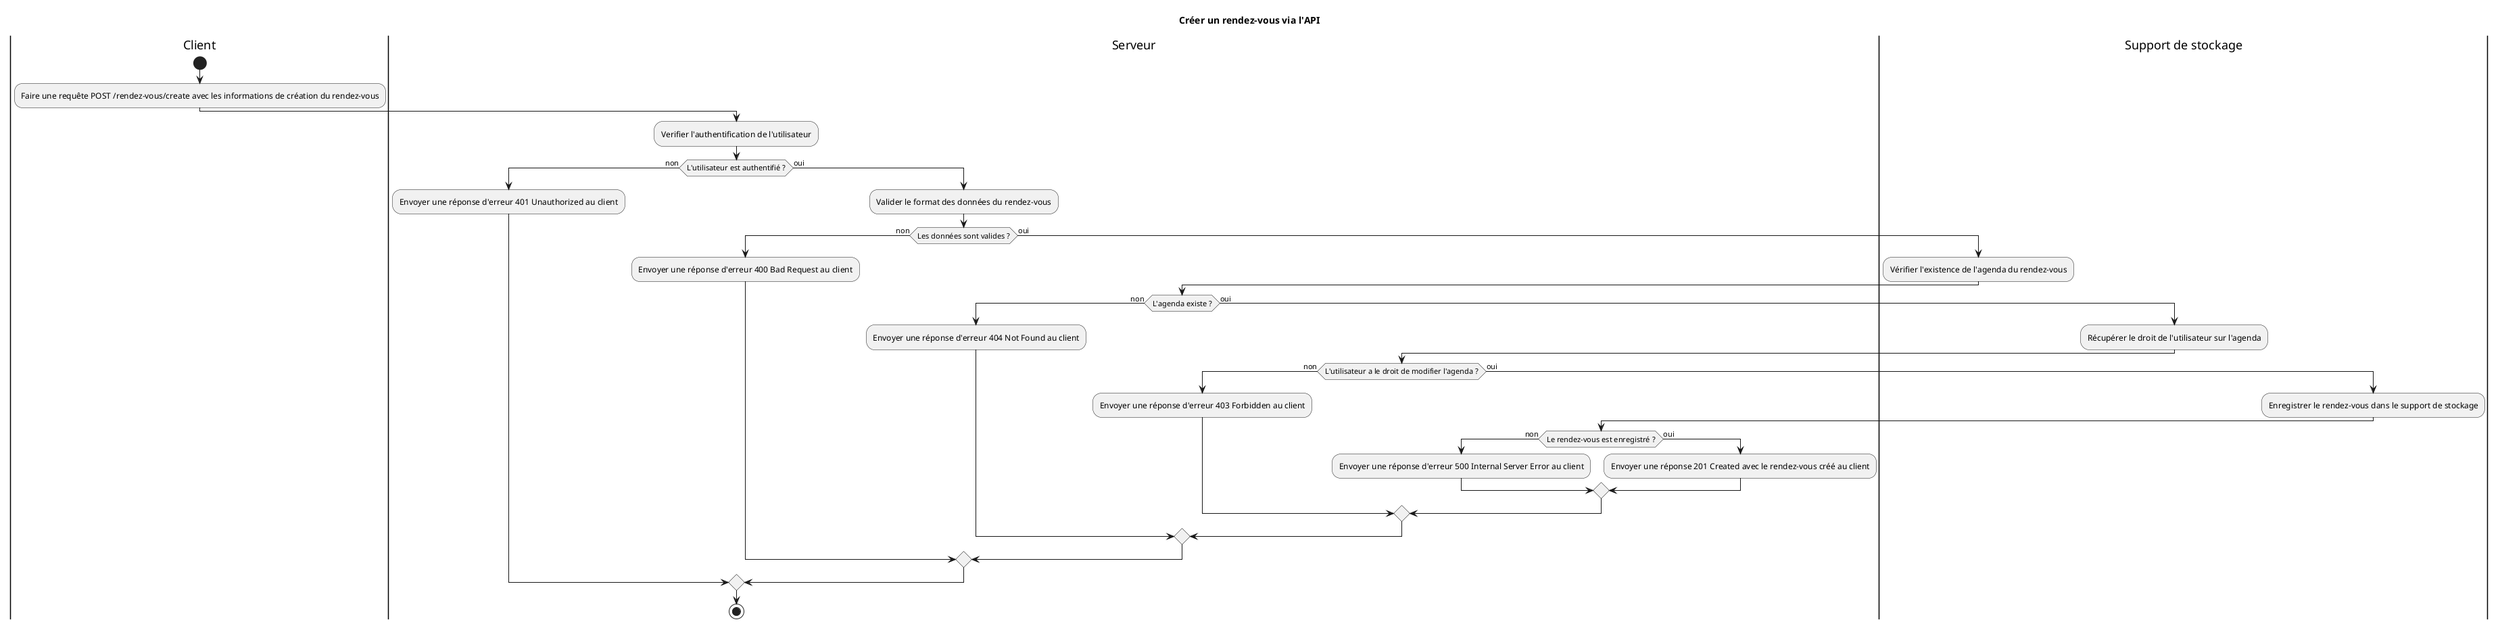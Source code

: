 @startuml Diagramme d'activité de la création d'un rendez-vous
title Créer un rendez-vous via l'API

|c|Client
|s|Serveur
|b|Support de stockage

|c|
start
:Faire une requête POST /rendez-vous/create avec les informations de création du rendez-vous;

|s|
:Verifier l'authentification de l'utilisateur;
if (L'utilisateur est authentifié ?) then (non)
    :Envoyer une réponse d'erreur 401 Unauthorized au client;
else (oui)
    :Valider le format des données du rendez-vous;
    if (Les données sont valides ?) then (non)
        :Envoyer une réponse d'erreur 400 Bad Request au client;
    else (oui)
        |b|
        :Vérifier l'existence de l'agenda du rendez-vous;
        |s|
        if (L'agenda existe ?) then (non)
            :Envoyer une réponse d'erreur 404 Not Found au client;
        else (oui)
            |b|
            :Récupérer le droit de l'utilisateur sur l'agenda;
            |s|
            if (L'utilisateur a le droit de modifier l'agenda ?) then (non)
                :Envoyer une réponse d'erreur 403 Forbidden au client;
            else (oui)
                |b|
                :Enregistrer le rendez-vous dans le support de stockage;
                |s|
                if (Le rendez-vous est enregistré ?) then (non)
                    :Envoyer une réponse d'erreur 500 Internal Server Error au client;
                else (oui)
                    :Envoyer une réponse 201 Created avec le rendez-vous créé au client;
                endif
            endif
        endif
    endif
endif

stop
@enduml